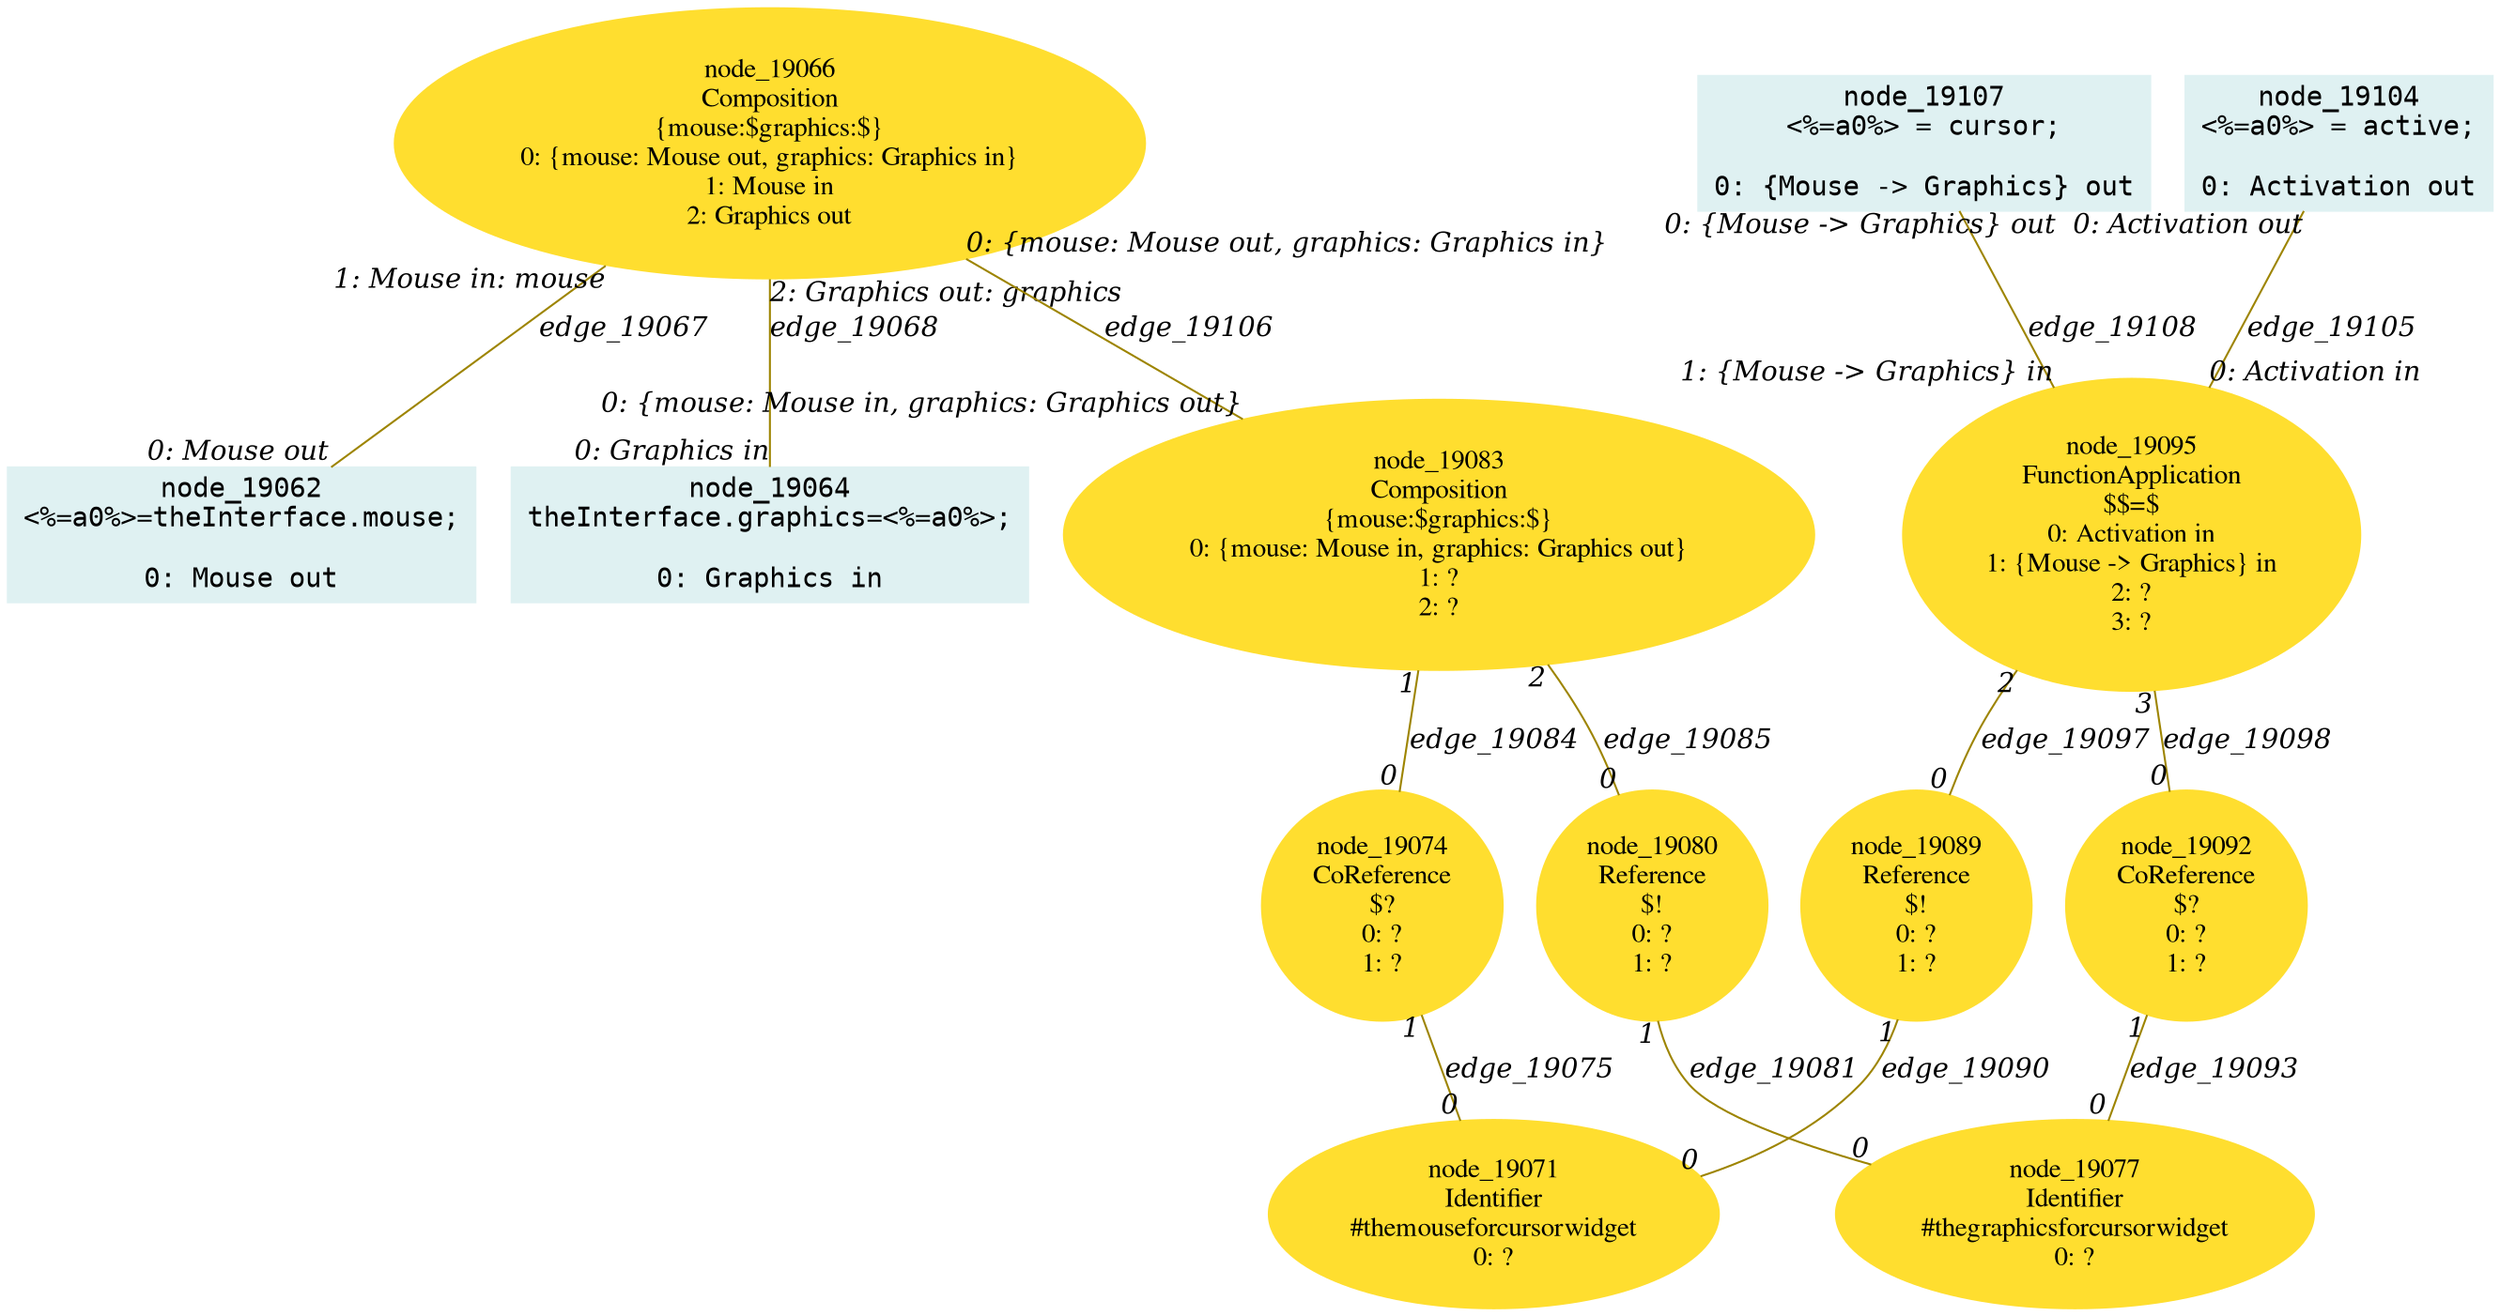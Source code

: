digraph g{node_19062 [shape="box", style="filled", color="#dff1f2", fontname="Courier", label="node_19062
<%=a0%>=theInterface.mouse;

0: Mouse out" ]
node_19064 [shape="box", style="filled", color="#dff1f2", fontname="Courier", label="node_19064
theInterface.graphics=<%=a0%>;

0: Graphics in" ]
node_19066 [shape="ellipse", style="filled", color="#ffde2f", fontname="Times", label="node_19066
Composition
{mouse:$graphics:$}
0: {mouse: Mouse out, graphics: Graphics in}
1: Mouse in
2: Graphics out" ]
node_19071 [shape="ellipse", style="filled", color="#ffde2f", fontname="Times", label="node_19071
Identifier
#themouseforcursorwidget
0: ?" ]
node_19074 [shape="ellipse", style="filled", color="#ffde2f", fontname="Times", label="node_19074
CoReference
$?
0: ?
1: ?" ]
node_19077 [shape="ellipse", style="filled", color="#ffde2f", fontname="Times", label="node_19077
Identifier
#thegraphicsforcursorwidget
0: ?" ]
node_19080 [shape="ellipse", style="filled", color="#ffde2f", fontname="Times", label="node_19080
Reference
$!
0: ?
1: ?" ]
node_19083 [shape="ellipse", style="filled", color="#ffde2f", fontname="Times", label="node_19083
Composition
{mouse:$graphics:$}
0: {mouse: Mouse in, graphics: Graphics out}
1: ?
2: ?" ]
node_19089 [shape="ellipse", style="filled", color="#ffde2f", fontname="Times", label="node_19089
Reference
$!
0: ?
1: ?" ]
node_19092 [shape="ellipse", style="filled", color="#ffde2f", fontname="Times", label="node_19092
CoReference
$?
0: ?
1: ?" ]
node_19095 [shape="ellipse", style="filled", color="#ffde2f", fontname="Times", label="node_19095
FunctionApplication
$$=$
0: Activation in
1: {Mouse -> Graphics} in
2: ?
3: ?" ]
node_19104 [shape="box", style="filled", color="#dff1f2", fontname="Courier", label="node_19104
<%=a0%> = active;

0: Activation out" ]
node_19107 [shape="box", style="filled", color="#dff1f2", fontname="Courier", label="node_19107
<%=a0%> = cursor;

0: {Mouse -> Graphics} out" ]
node_19066 -> node_19062 [dir=none, arrowHead=none, fontname="Times-Italic", arrowsize=1, color="#9d8400", label="edge_19067",  headlabel="0: Mouse out", taillabel="1: Mouse in: mouse" ]
node_19066 -> node_19064 [dir=none, arrowHead=none, fontname="Times-Italic", arrowsize=1, color="#9d8400", label="edge_19068",  headlabel="0: Graphics in", taillabel="2: Graphics out: graphics" ]
node_19074 -> node_19071 [dir=none, arrowHead=none, fontname="Times-Italic", arrowsize=1, color="#9d8400", label="edge_19075",  headlabel="0", taillabel="1" ]
node_19080 -> node_19077 [dir=none, arrowHead=none, fontname="Times-Italic", arrowsize=1, color="#9d8400", label="edge_19081",  headlabel="0", taillabel="1" ]
node_19083 -> node_19074 [dir=none, arrowHead=none, fontname="Times-Italic", arrowsize=1, color="#9d8400", label="edge_19084",  headlabel="0", taillabel="1" ]
node_19083 -> node_19080 [dir=none, arrowHead=none, fontname="Times-Italic", arrowsize=1, color="#9d8400", label="edge_19085",  headlabel="0", taillabel="2" ]
node_19089 -> node_19071 [dir=none, arrowHead=none, fontname="Times-Italic", arrowsize=1, color="#9d8400", label="edge_19090",  headlabel="0", taillabel="1" ]
node_19092 -> node_19077 [dir=none, arrowHead=none, fontname="Times-Italic", arrowsize=1, color="#9d8400", label="edge_19093",  headlabel="0", taillabel="1" ]
node_19095 -> node_19089 [dir=none, arrowHead=none, fontname="Times-Italic", arrowsize=1, color="#9d8400", label="edge_19097",  headlabel="0", taillabel="2" ]
node_19095 -> node_19092 [dir=none, arrowHead=none, fontname="Times-Italic", arrowsize=1, color="#9d8400", label="edge_19098",  headlabel="0", taillabel="3" ]
node_19104 -> node_19095 [dir=none, arrowHead=none, fontname="Times-Italic", arrowsize=1, color="#9d8400", label="edge_19105",  headlabel="0: Activation in", taillabel="0: Activation out" ]
node_19066 -> node_19083 [dir=none, arrowHead=none, fontname="Times-Italic", arrowsize=1, color="#9d8400", label="edge_19106",  headlabel="0: {mouse: Mouse in, graphics: Graphics out}", taillabel="0: {mouse: Mouse out, graphics: Graphics in}" ]
node_19107 -> node_19095 [dir=none, arrowHead=none, fontname="Times-Italic", arrowsize=1, color="#9d8400", label="edge_19108",  headlabel="1: {Mouse -> Graphics} in", taillabel="0: {Mouse -> Graphics} out" ]
}